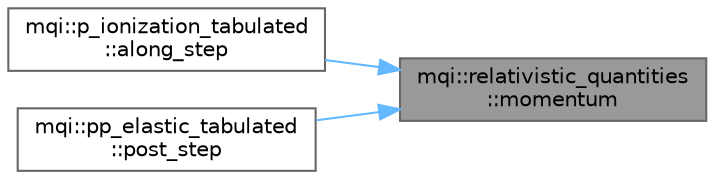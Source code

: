 digraph "mqi::relativistic_quantities::momentum"
{
 // LATEX_PDF_SIZE
  bgcolor="transparent";
  edge [fontname=Helvetica,fontsize=10,labelfontname=Helvetica,labelfontsize=10];
  node [fontname=Helvetica,fontsize=10,shape=box,height=0.2,width=0.4];
  rankdir="RL";
  Node1 [id="Node000001",label="mqi::relativistic_quantities\l::momentum",height=0.2,width=0.4,color="gray40", fillcolor="grey60", style="filled", fontcolor="black",tooltip="Calculates the relativistic momentum of the particle."];
  Node1 -> Node2 [id="edge1_Node000001_Node000002",dir="back",color="steelblue1",style="solid",tooltip=" "];
  Node2 [id="Node000002",label="mqi::p_ionization_tabulated\l::along_step",height=0.2,width=0.4,color="grey40", fillcolor="white", style="filled",URL="$classmqi_1_1p__ionization__tabulated.html#a6748a8fea3dd0f180b667eaf483a19f1",tooltip="Simulates continuous effects along a step (energy loss and scattering)."];
  Node1 -> Node3 [id="edge2_Node000001_Node000003",dir="back",color="steelblue1",style="solid",tooltip=" "];
  Node3 [id="Node000003",label="mqi::pp_elastic_tabulated\l::post_step",height=0.2,width=0.4,color="grey40", fillcolor="white", style="filled",URL="$classmqi_1_1pp__elastic__tabulated.html#a0571b59ea2a1d58ea70415239f0e4e74",tooltip="Simulates the interaction after a transport step."];
}
